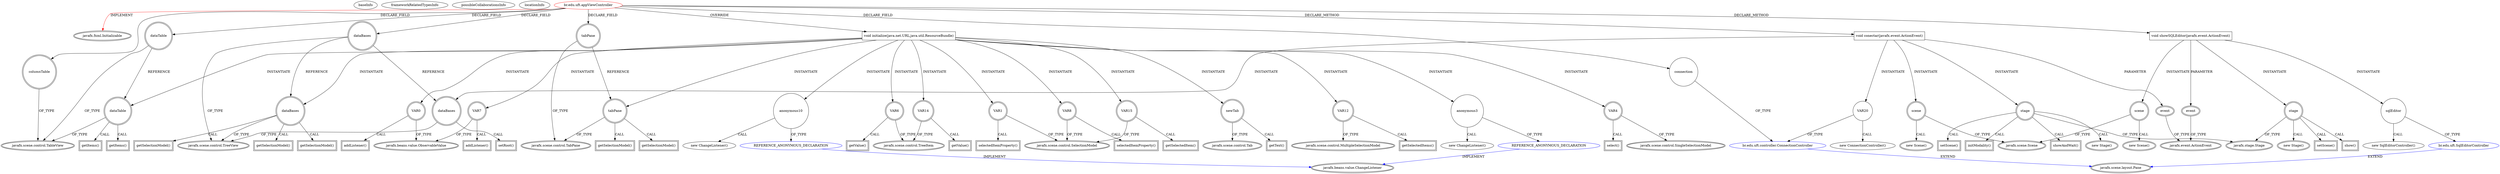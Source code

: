 digraph {
baseInfo[graphId=3113,category="extension_graph",isAnonymous=false,possibleRelation=true]
frameworkRelatedTypesInfo[0="javafx.fxml.Initializable"]
possibleCollaborationsInfo[0="3113~OVERRIDING_METHOD_DECLARATION-INSTANTIATION-~javafx.fxml.Initializable ~javafx.beans.value.ChangeListener ~false~true",1="3113~CLIENT_METHOD_DECLARATION-INSTANTIATION-~javafx.fxml.Initializable ~javafx.scene.layout.Pane ~false~false",2="3113~CLIENT_METHOD_DECLARATION-INSTANTIATION-FIELD_DECLARATION-~javafx.fxml.Initializable ~javafx.scene.layout.Pane ~false~false"]
locationInfo[projectName="iimayconii-bancodedados",filePath="/iimayconii-bancodedados/bancodedados-master/src/br/edu/uft/appViewController.java",contextSignature="appViewController",graphId="3113"]
0[label="br.edu.uft.appViewController",vertexType="ROOT_CLIENT_CLASS_DECLARATION",isFrameworkType=false,color=red]
1[label="javafx.fxml.Initializable",vertexType="FRAMEWORK_INTERFACE_TYPE",isFrameworkType=true,peripheries=2]
2[label="columnTable",vertexType="FIELD_DECLARATION",isFrameworkType=true,peripheries=2,shape=circle]
3[label="javafx.scene.control.TableView",vertexType="FRAMEWORK_CLASS_TYPE",isFrameworkType=true,peripheries=2]
4[label="connection",vertexType="FIELD_DECLARATION",isFrameworkType=false,shape=circle]
5[label="br.edu.uft.controller.ConnectionController",vertexType="REFERENCE_CLIENT_CLASS_DECLARATION",isFrameworkType=false,color=blue]
6[label="javafx.scene.layout.Pane",vertexType="FRAMEWORK_CLASS_TYPE",isFrameworkType=true,peripheries=2]
7[label="dataBases",vertexType="FIELD_DECLARATION",isFrameworkType=true,peripheries=2,shape=circle]
8[label="javafx.scene.control.TreeView",vertexType="FRAMEWORK_CLASS_TYPE",isFrameworkType=true,peripheries=2]
9[label="dataTable",vertexType="FIELD_DECLARATION",isFrameworkType=true,peripheries=2,shape=circle]
11[label="tabPane",vertexType="FIELD_DECLARATION",isFrameworkType=true,peripheries=2,shape=circle]
12[label="javafx.scene.control.TabPane",vertexType="FRAMEWORK_CLASS_TYPE",isFrameworkType=true,peripheries=2]
13[label="void initialize(java.net.URL,java.util.ResourceBundle)",vertexType="OVERRIDING_METHOD_DECLARATION",isFrameworkType=false,shape=box]
14[label="VAR0",vertexType="VARIABLE_EXPRESION",isFrameworkType=true,peripheries=2,shape=circle]
16[label="javafx.beans.value.ObservableValue",vertexType="FRAMEWORK_INTERFACE_TYPE",isFrameworkType=true,peripheries=2]
15[label="addListener()",vertexType="INSIDE_CALL",isFrameworkType=true,peripheries=2,shape=box]
17[label="VAR1",vertexType="VARIABLE_EXPRESION",isFrameworkType=true,peripheries=2,shape=circle]
19[label="javafx.scene.control.SelectionModel",vertexType="FRAMEWORK_CLASS_TYPE",isFrameworkType=true,peripheries=2]
18[label="selectedItemProperty()",vertexType="INSIDE_CALL",isFrameworkType=true,peripheries=2,shape=box]
20[label="dataBases",vertexType="VARIABLE_EXPRESION",isFrameworkType=true,peripheries=2,shape=circle]
21[label="getSelectionModel()",vertexType="INSIDE_CALL",isFrameworkType=true,peripheries=2,shape=box]
24[label="anonymous3",vertexType="VARIABLE_EXPRESION",isFrameworkType=false,shape=circle]
25[label="REFERENCE_ANONYMOUS_DECLARATION",vertexType="REFERENCE_ANONYMOUS_DECLARATION",isFrameworkType=false,color=blue]
26[label="javafx.beans.value.ChangeListener",vertexType="FRAMEWORK_INTERFACE_TYPE",isFrameworkType=true,peripheries=2]
23[label="new ChangeListener()",vertexType="CONSTRUCTOR_CALL",isFrameworkType=false]
27[label="VAR4",vertexType="VARIABLE_EXPRESION",isFrameworkType=true,peripheries=2,shape=circle]
29[label="javafx.scene.control.SingleSelectionModel",vertexType="FRAMEWORK_CLASS_TYPE",isFrameworkType=true,peripheries=2]
28[label="select()",vertexType="INSIDE_CALL",isFrameworkType=true,peripheries=2,shape=box]
30[label="tabPane",vertexType="VARIABLE_EXPRESION",isFrameworkType=true,peripheries=2,shape=circle]
31[label="getSelectionModel()",vertexType="INSIDE_CALL",isFrameworkType=true,peripheries=2,shape=box]
33[label="VAR6",vertexType="VARIABLE_EXPRESION",isFrameworkType=true,peripheries=2,shape=circle]
35[label="javafx.scene.control.TreeItem",vertexType="FRAMEWORK_CLASS_TYPE",isFrameworkType=true,peripheries=2]
34[label="getValue()",vertexType="INSIDE_CALL",isFrameworkType=true,peripheries=2,shape=box]
36[label="VAR7",vertexType="VARIABLE_EXPRESION",isFrameworkType=true,peripheries=2,shape=circle]
37[label="addListener()",vertexType="INSIDE_CALL",isFrameworkType=true,peripheries=2,shape=box]
39[label="VAR8",vertexType="VARIABLE_EXPRESION",isFrameworkType=true,peripheries=2,shape=circle]
40[label="selectedItemProperty()",vertexType="INSIDE_CALL",isFrameworkType=true,peripheries=2,shape=box]
43[label="getSelectionModel()",vertexType="INSIDE_CALL",isFrameworkType=true,peripheries=2,shape=box]
45[label="anonymous10",vertexType="VARIABLE_EXPRESION",isFrameworkType=false,shape=circle]
46[label="REFERENCE_ANONYMOUS_DECLARATION",vertexType="REFERENCE_ANONYMOUS_DECLARATION",isFrameworkType=false,color=blue]
44[label="new ChangeListener()",vertexType="CONSTRUCTOR_CALL",isFrameworkType=false]
48[label="newTab",vertexType="VARIABLE_EXPRESION",isFrameworkType=true,peripheries=2,shape=circle]
50[label="javafx.scene.control.Tab",vertexType="FRAMEWORK_CLASS_TYPE",isFrameworkType=true,peripheries=2]
49[label="getText()",vertexType="INSIDE_CALL",isFrameworkType=true,peripheries=2,shape=box]
51[label="VAR12",vertexType="VARIABLE_EXPRESION",isFrameworkType=true,peripheries=2,shape=circle]
53[label="javafx.scene.control.MultipleSelectionModel",vertexType="FRAMEWORK_CLASS_TYPE",isFrameworkType=true,peripheries=2]
52[label="getSelectedItems()",vertexType="INSIDE_CALL",isFrameworkType=true,peripheries=2,shape=box]
55[label="getSelectionModel()",vertexType="INSIDE_CALL",isFrameworkType=true,peripheries=2,shape=box]
56[label="VAR14",vertexType="VARIABLE_EXPRESION",isFrameworkType=true,peripheries=2,shape=circle]
57[label="getValue()",vertexType="INSIDE_CALL",isFrameworkType=true,peripheries=2,shape=box]
59[label="VAR15",vertexType="VARIABLE_EXPRESION",isFrameworkType=true,peripheries=2,shape=circle]
60[label="getSelectedItem()",vertexType="INSIDE_CALL",isFrameworkType=true,peripheries=2,shape=box]
63[label="getSelectionModel()",vertexType="INSIDE_CALL",isFrameworkType=true,peripheries=2,shape=box]
64[label="dataTable",vertexType="VARIABLE_EXPRESION",isFrameworkType=true,peripheries=2,shape=circle]
65[label="getItems()",vertexType="INSIDE_CALL",isFrameworkType=true,peripheries=2,shape=box]
68[label="getItems()",vertexType="INSIDE_CALL",isFrameworkType=true,peripheries=2,shape=box]
69[label="void conectar(javafx.event.ActionEvent)",vertexType="CLIENT_METHOD_DECLARATION",isFrameworkType=false,shape=box]
70[label="event",vertexType="PARAMETER_DECLARATION",isFrameworkType=true,peripheries=2]
71[label="javafx.event.ActionEvent",vertexType="FRAMEWORK_CLASS_TYPE",isFrameworkType=true,peripheries=2]
73[label="stage",vertexType="VARIABLE_EXPRESION",isFrameworkType=true,peripheries=2,shape=circle]
74[label="javafx.stage.Stage",vertexType="FRAMEWORK_CLASS_TYPE",isFrameworkType=true,peripheries=2]
72[label="new Stage()",vertexType="CONSTRUCTOR_CALL",isFrameworkType=true,peripheries=2]
76[label="VAR20",vertexType="VARIABLE_EXPRESION",isFrameworkType=false,shape=circle]
75[label="new ConnectionController()",vertexType="CONSTRUCTOR_CALL",isFrameworkType=false]
79[label="scene",vertexType="VARIABLE_EXPRESION",isFrameworkType=true,peripheries=2,shape=circle]
80[label="javafx.scene.Scene",vertexType="FRAMEWORK_CLASS_TYPE",isFrameworkType=true,peripheries=2]
78[label="new Scene()",vertexType="CONSTRUCTOR_CALL",isFrameworkType=true,peripheries=2]
82[label="setScene()",vertexType="INSIDE_CALL",isFrameworkType=true,peripheries=2,shape=box]
84[label="initModality()",vertexType="INSIDE_CALL",isFrameworkType=true,peripheries=2,shape=box]
86[label="showAndWait()",vertexType="INSIDE_CALL",isFrameworkType=true,peripheries=2,shape=box]
87[label="dataBases",vertexType="VARIABLE_EXPRESION",isFrameworkType=true,peripheries=2,shape=circle]
88[label="setRoot()",vertexType="INSIDE_CALL",isFrameworkType=true,peripheries=2,shape=box]
90[label="void showSQLEditor(javafx.event.ActionEvent)",vertexType="CLIENT_METHOD_DECLARATION",isFrameworkType=false,shape=box]
91[label="event",vertexType="PARAMETER_DECLARATION",isFrameworkType=true,peripheries=2]
94[label="stage",vertexType="VARIABLE_EXPRESION",isFrameworkType=true,peripheries=2,shape=circle]
93[label="new Stage()",vertexType="CONSTRUCTOR_CALL",isFrameworkType=true,peripheries=2]
97[label="sqlEditor",vertexType="VARIABLE_EXPRESION",isFrameworkType=false,shape=circle]
98[label="br.edu.uft.SqlEditorController",vertexType="REFERENCE_CLIENT_CLASS_DECLARATION",isFrameworkType=false,color=blue]
96[label="new SqlEditorController()",vertexType="CONSTRUCTOR_CALL",isFrameworkType=false]
101[label="scene",vertexType="VARIABLE_EXPRESION",isFrameworkType=true,peripheries=2,shape=circle]
100[label="new Scene()",vertexType="CONSTRUCTOR_CALL",isFrameworkType=true,peripheries=2]
104[label="setScene()",vertexType="INSIDE_CALL",isFrameworkType=true,peripheries=2,shape=box]
106[label="show()",vertexType="INSIDE_CALL",isFrameworkType=true,peripheries=2,shape=box]
0->1[label="IMPLEMENT",color=red]
0->2[label="DECLARE_FIELD"]
2->3[label="OF_TYPE"]
0->4[label="DECLARE_FIELD"]
5->6[label="EXTEND",color=blue]
4->5[label="OF_TYPE"]
0->7[label="DECLARE_FIELD"]
7->8[label="OF_TYPE"]
0->9[label="DECLARE_FIELD"]
9->3[label="OF_TYPE"]
0->11[label="DECLARE_FIELD"]
11->12[label="OF_TYPE"]
0->13[label="OVERRIDE"]
13->14[label="INSTANTIATE"]
14->16[label="OF_TYPE"]
14->15[label="CALL"]
13->17[label="INSTANTIATE"]
17->19[label="OF_TYPE"]
17->18[label="CALL"]
13->20[label="INSTANTIATE"]
7->20[label="REFERENCE"]
20->8[label="OF_TYPE"]
20->21[label="CALL"]
13->24[label="INSTANTIATE"]
25->26[label="IMPLEMENT",color=blue]
24->25[label="OF_TYPE"]
24->23[label="CALL"]
13->27[label="INSTANTIATE"]
27->29[label="OF_TYPE"]
27->28[label="CALL"]
13->30[label="INSTANTIATE"]
11->30[label="REFERENCE"]
30->12[label="OF_TYPE"]
30->31[label="CALL"]
13->33[label="INSTANTIATE"]
33->35[label="OF_TYPE"]
33->34[label="CALL"]
13->36[label="INSTANTIATE"]
36->16[label="OF_TYPE"]
36->37[label="CALL"]
13->39[label="INSTANTIATE"]
39->19[label="OF_TYPE"]
39->40[label="CALL"]
30->43[label="CALL"]
13->45[label="INSTANTIATE"]
46->26[label="IMPLEMENT",color=blue]
45->46[label="OF_TYPE"]
45->44[label="CALL"]
13->48[label="INSTANTIATE"]
48->50[label="OF_TYPE"]
48->49[label="CALL"]
13->51[label="INSTANTIATE"]
51->53[label="OF_TYPE"]
51->52[label="CALL"]
20->55[label="CALL"]
13->56[label="INSTANTIATE"]
56->35[label="OF_TYPE"]
56->57[label="CALL"]
13->59[label="INSTANTIATE"]
59->19[label="OF_TYPE"]
59->60[label="CALL"]
20->63[label="CALL"]
13->64[label="INSTANTIATE"]
9->64[label="REFERENCE"]
64->3[label="OF_TYPE"]
64->65[label="CALL"]
64->68[label="CALL"]
0->69[label="DECLARE_METHOD"]
70->71[label="OF_TYPE"]
69->70[label="PARAMETER"]
69->73[label="INSTANTIATE"]
73->74[label="OF_TYPE"]
73->72[label="CALL"]
69->76[label="INSTANTIATE"]
76->5[label="OF_TYPE"]
76->75[label="CALL"]
69->79[label="INSTANTIATE"]
79->80[label="OF_TYPE"]
79->78[label="CALL"]
73->82[label="CALL"]
73->84[label="CALL"]
73->86[label="CALL"]
69->87[label="INSTANTIATE"]
7->87[label="REFERENCE"]
87->8[label="OF_TYPE"]
87->88[label="CALL"]
0->90[label="DECLARE_METHOD"]
91->71[label="OF_TYPE"]
90->91[label="PARAMETER"]
90->94[label="INSTANTIATE"]
94->74[label="OF_TYPE"]
94->93[label="CALL"]
90->97[label="INSTANTIATE"]
98->6[label="EXTEND",color=blue]
97->98[label="OF_TYPE"]
97->96[label="CALL"]
90->101[label="INSTANTIATE"]
101->80[label="OF_TYPE"]
101->100[label="CALL"]
94->104[label="CALL"]
94->106[label="CALL"]
}
